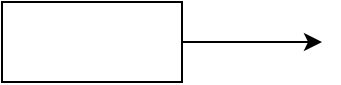 <mxfile version="13.10.4" type="github"><diagram id="E2Yb9yAYBh7Quze1GwWV" name="Page-1"><mxGraphModel dx="782" dy="437" grid="1" gridSize="10" guides="1" tooltips="1" connect="1" arrows="1" fold="1" page="1" pageScale="1" pageWidth="827" pageHeight="1169" math="0" shadow="0"><root><mxCell id="0"/><mxCell id="1" parent="0"/><mxCell id="vjpBqMs-JzVtYM9yAtXi-4" style="edgeStyle=orthogonalEdgeStyle;rounded=0;orthogonalLoop=1;jettySize=auto;html=1;exitX=1;exitY=0.5;exitDx=0;exitDy=0;" edge="1" parent="1" source="vjpBqMs-JzVtYM9yAtXi-1"><mxGeometry relative="1" as="geometry"><mxPoint x="260" y="240" as="targetPoint"/></mxGeometry></mxCell><mxCell id="vjpBqMs-JzVtYM9yAtXi-1" value="" style="rounded=0;whiteSpace=wrap;html=1;" vertex="1" parent="1"><mxGeometry x="100" y="220" width="90" height="40" as="geometry"/></mxCell></root></mxGraphModel></diagram></mxfile>
